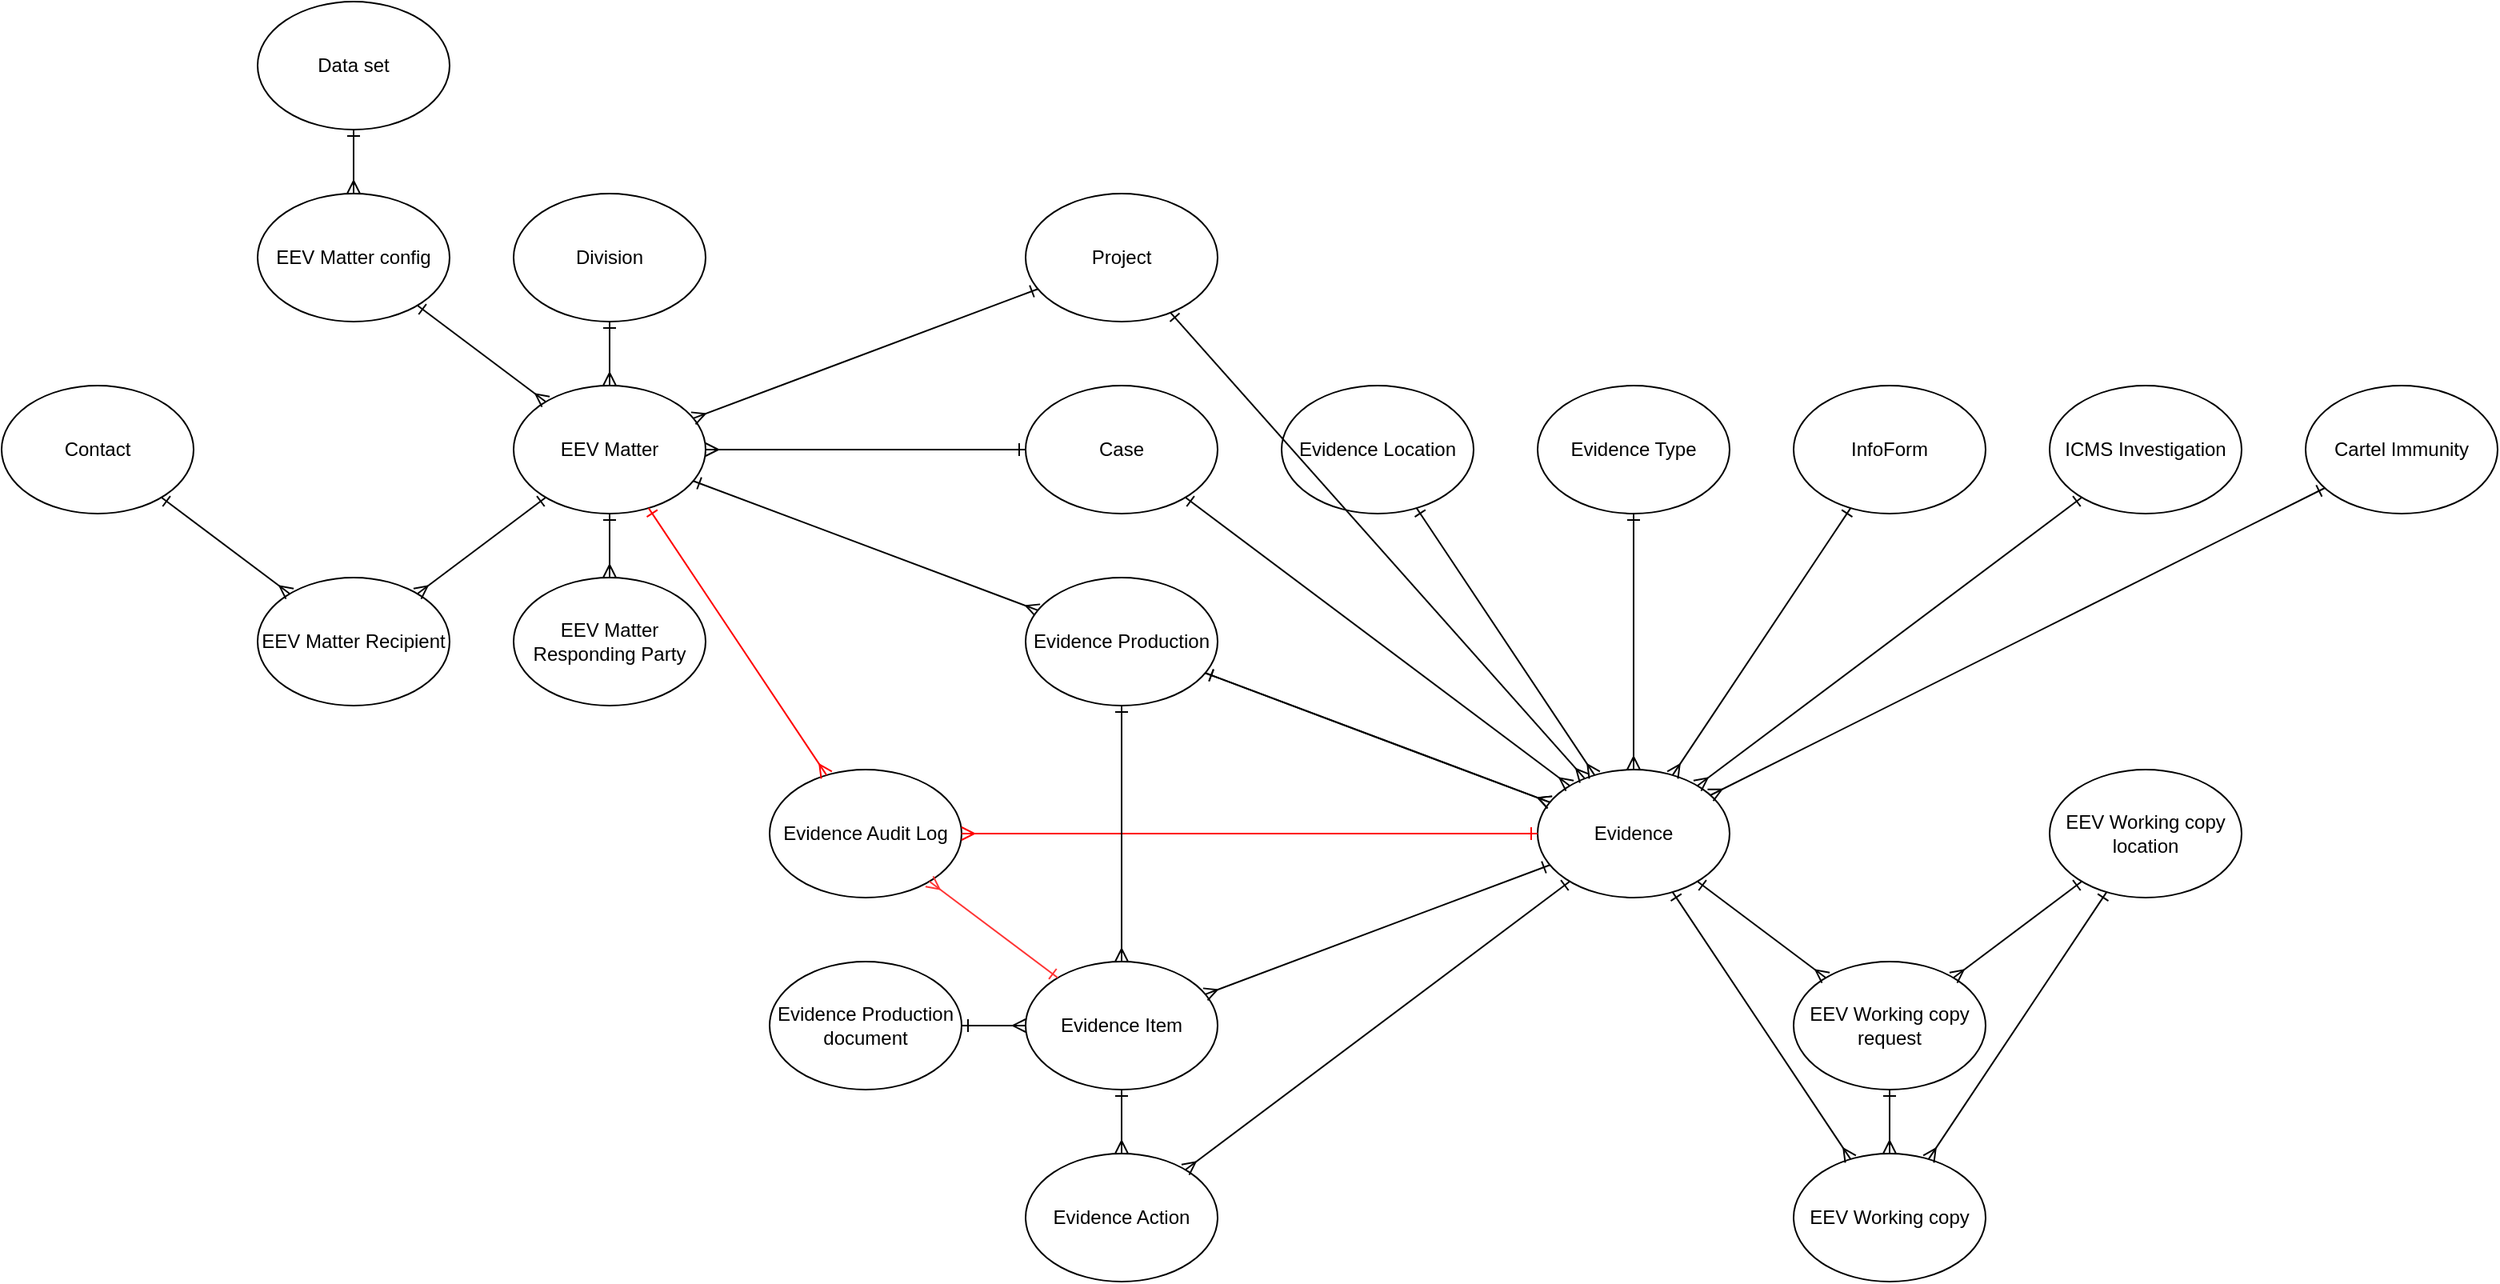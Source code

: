 <mxfile version="26.0.4">
  <diagram name="Page-1" id="cTdNTrZdiVtizNcZopHO">
    <mxGraphModel dx="1434" dy="746" grid="1" gridSize="10" guides="1" tooltips="1" connect="1" arrows="1" fold="1" page="1" pageScale="1" pageWidth="827" pageHeight="1169" math="0" shadow="0">
      <root>
        <mxCell id="0" />
        <mxCell id="1" parent="0" />
        <mxCell id="jPDuKESHbQuXLP3hNdnU-1" value="EEV Matter" style="ellipse;whiteSpace=wrap;html=1;" vertex="1" parent="1">
          <mxGeometry x="360" y="320" width="120" height="80" as="geometry" />
        </mxCell>
        <mxCell id="jPDuKESHbQuXLP3hNdnU-2" value="Case" style="ellipse;whiteSpace=wrap;html=1;" vertex="1" parent="1">
          <mxGeometry x="680" y="320" width="120" height="80" as="geometry" />
        </mxCell>
        <mxCell id="jPDuKESHbQuXLP3hNdnU-3" value="" style="endArrow=ERone;html=1;rounded=0;startArrow=ERmany;startFill=0;endFill=0;" edge="1" parent="1" source="jPDuKESHbQuXLP3hNdnU-1" target="jPDuKESHbQuXLP3hNdnU-2">
          <mxGeometry width="50" height="50" relative="1" as="geometry">
            <mxPoint x="190" y="410" as="sourcePoint" />
            <mxPoint x="240" y="360" as="targetPoint" />
          </mxGeometry>
        </mxCell>
        <mxCell id="jPDuKESHbQuXLP3hNdnU-4" value="Project" style="ellipse;whiteSpace=wrap;html=1;" vertex="1" parent="1">
          <mxGeometry x="680" y="200" width="120" height="80" as="geometry" />
        </mxCell>
        <mxCell id="jPDuKESHbQuXLP3hNdnU-5" value="" style="endArrow=ERone;html=1;rounded=0;startArrow=ERmany;startFill=0;endFill=0;" edge="1" parent="1" source="jPDuKESHbQuXLP3hNdnU-1" target="jPDuKESHbQuXLP3hNdnU-4">
          <mxGeometry width="50" height="50" relative="1" as="geometry">
            <mxPoint x="240" y="300" as="sourcePoint" />
            <mxPoint x="420" y="240" as="targetPoint" />
          </mxGeometry>
        </mxCell>
        <mxCell id="jPDuKESHbQuXLP3hNdnU-6" value="Division" style="ellipse;whiteSpace=wrap;html=1;" vertex="1" parent="1">
          <mxGeometry x="360" y="200" width="120" height="80" as="geometry" />
        </mxCell>
        <mxCell id="jPDuKESHbQuXLP3hNdnU-7" value="" style="endArrow=ERone;html=1;rounded=0;startArrow=ERmany;startFill=0;endFill=0;" edge="1" parent="1" source="jPDuKESHbQuXLP3hNdnU-1" target="jPDuKESHbQuXLP3hNdnU-6">
          <mxGeometry width="50" height="50" relative="1" as="geometry">
            <mxPoint x="250" y="390" as="sourcePoint" />
            <mxPoint x="285" y="233" as="targetPoint" />
          </mxGeometry>
        </mxCell>
        <mxCell id="jPDuKESHbQuXLP3hNdnU-8" value="EEV Matter config" style="ellipse;whiteSpace=wrap;html=1;" vertex="1" parent="1">
          <mxGeometry x="200" y="200" width="120" height="80" as="geometry" />
        </mxCell>
        <mxCell id="jPDuKESHbQuXLP3hNdnU-9" value="" style="endArrow=ERone;html=1;rounded=0;startArrow=ERmany;startFill=0;endFill=0;" edge="1" parent="1" source="jPDuKESHbQuXLP3hNdnU-1" target="jPDuKESHbQuXLP3hNdnU-8">
          <mxGeometry width="50" height="50" relative="1" as="geometry">
            <mxPoint x="270" y="400" as="sourcePoint" />
            <mxPoint x="67" y="283" as="targetPoint" />
          </mxGeometry>
        </mxCell>
        <mxCell id="jPDuKESHbQuXLP3hNdnU-10" value="Data set" style="ellipse;whiteSpace=wrap;html=1;" vertex="1" parent="1">
          <mxGeometry x="200" y="80" width="120" height="80" as="geometry" />
        </mxCell>
        <mxCell id="jPDuKESHbQuXLP3hNdnU-11" value="" style="endArrow=ERone;html=1;rounded=0;startArrow=ERmany;startFill=0;endFill=0;" edge="1" parent="1" source="jPDuKESHbQuXLP3hNdnU-8" target="jPDuKESHbQuXLP3hNdnU-10">
          <mxGeometry width="50" height="50" relative="1" as="geometry">
            <mxPoint x="361" y="368" as="sourcePoint" />
            <mxPoint x="109" y="402" as="targetPoint" />
          </mxGeometry>
        </mxCell>
        <mxCell id="jPDuKESHbQuXLP3hNdnU-12" value="EEV Matter Recipient" style="ellipse;whiteSpace=wrap;html=1;" vertex="1" parent="1">
          <mxGeometry x="200" y="440" width="120" height="80" as="geometry" />
        </mxCell>
        <mxCell id="jPDuKESHbQuXLP3hNdnU-13" value="" style="endArrow=ERone;html=1;rounded=0;startArrow=ERmany;startFill=0;endFill=0;" edge="1" parent="1" source="jPDuKESHbQuXLP3hNdnU-12" target="jPDuKESHbQuXLP3hNdnU-1">
          <mxGeometry width="50" height="50" relative="1" as="geometry">
            <mxPoint x="390" y="340" as="sourcePoint" />
            <mxPoint x="310" y="280" as="targetPoint" />
          </mxGeometry>
        </mxCell>
        <mxCell id="jPDuKESHbQuXLP3hNdnU-14" value="Contact" style="ellipse;whiteSpace=wrap;html=1;" vertex="1" parent="1">
          <mxGeometry x="40" y="320" width="120" height="80" as="geometry" />
        </mxCell>
        <mxCell id="jPDuKESHbQuXLP3hNdnU-15" value="" style="endArrow=ERone;html=1;rounded=0;startArrow=ERmany;startFill=0;endFill=0;" edge="1" parent="1" source="jPDuKESHbQuXLP3hNdnU-12" target="jPDuKESHbQuXLP3hNdnU-14">
          <mxGeometry width="50" height="50" relative="1" as="geometry">
            <mxPoint x="-10" y="480" as="sourcePoint" />
            <mxPoint x="390" y="400" as="targetPoint" />
          </mxGeometry>
        </mxCell>
        <mxCell id="jPDuKESHbQuXLP3hNdnU-16" value="EEV Matter Responding Party" style="ellipse;whiteSpace=wrap;html=1;" vertex="1" parent="1">
          <mxGeometry x="360" y="440" width="120" height="80" as="geometry" />
        </mxCell>
        <mxCell id="jPDuKESHbQuXLP3hNdnU-17" value="" style="endArrow=ERone;html=1;rounded=0;startArrow=ERmany;startFill=0;endFill=0;" edge="1" parent="1" source="jPDuKESHbQuXLP3hNdnU-16" target="jPDuKESHbQuXLP3hNdnU-1">
          <mxGeometry width="50" height="50" relative="1" as="geometry">
            <mxPoint x="310" y="460" as="sourcePoint" />
            <mxPoint x="390" y="400" as="targetPoint" />
          </mxGeometry>
        </mxCell>
        <mxCell id="jPDuKESHbQuXLP3hNdnU-18" value="EEV Working copy" style="ellipse;whiteSpace=wrap;html=1;" vertex="1" parent="1">
          <mxGeometry x="1160" y="800" width="120" height="80" as="geometry" />
        </mxCell>
        <mxCell id="jPDuKESHbQuXLP3hNdnU-19" value="Evidence" style="ellipse;whiteSpace=wrap;html=1;" vertex="1" parent="1">
          <mxGeometry x="1000" y="560" width="120" height="80" as="geometry" />
        </mxCell>
        <mxCell id="jPDuKESHbQuXLP3hNdnU-20" value="" style="endArrow=ERone;html=1;rounded=0;startArrow=ERmany;startFill=0;endFill=0;" edge="1" parent="1" source="jPDuKESHbQuXLP3hNdnU-18" target="jPDuKESHbQuXLP3hNdnU-19">
          <mxGeometry width="50" height="50" relative="1" as="geometry">
            <mxPoint x="1270" y="420" as="sourcePoint" />
            <mxPoint x="1350" y="360" as="targetPoint" />
          </mxGeometry>
        </mxCell>
        <mxCell id="jPDuKESHbQuXLP3hNdnU-21" value="EEV Working copy request" style="ellipse;whiteSpace=wrap;html=1;" vertex="1" parent="1">
          <mxGeometry x="1160" y="680" width="120" height="80" as="geometry" />
        </mxCell>
        <mxCell id="jPDuKESHbQuXLP3hNdnU-22" value="" style="endArrow=ERone;html=1;rounded=0;startArrow=ERmany;startFill=0;endFill=0;" edge="1" parent="1" source="jPDuKESHbQuXLP3hNdnU-18" target="jPDuKESHbQuXLP3hNdnU-21">
          <mxGeometry width="50" height="50" relative="1" as="geometry">
            <mxPoint x="1460" y="690" as="sourcePoint" />
            <mxPoint x="1164" y="625" as="targetPoint" />
          </mxGeometry>
        </mxCell>
        <mxCell id="jPDuKESHbQuXLP3hNdnU-24" value="EEV Working copy location" style="ellipse;whiteSpace=wrap;html=1;" vertex="1" parent="1">
          <mxGeometry x="1320" y="560" width="120" height="80" as="geometry" />
        </mxCell>
        <mxCell id="jPDuKESHbQuXLP3hNdnU-25" value="" style="endArrow=ERone;html=1;rounded=0;startArrow=ERmany;startFill=0;endFill=0;" edge="1" parent="1" source="jPDuKESHbQuXLP3hNdnU-21" target="jPDuKESHbQuXLP3hNdnU-19">
          <mxGeometry width="50" height="50" relative="1" as="geometry">
            <mxPoint x="1248" y="676" as="sourcePoint" />
            <mxPoint x="1202" y="629" as="targetPoint" />
          </mxGeometry>
        </mxCell>
        <mxCell id="jPDuKESHbQuXLP3hNdnU-26" value="" style="endArrow=ERone;html=1;rounded=0;startArrow=ERmany;startFill=0;endFill=0;" edge="1" parent="1" source="jPDuKESHbQuXLP3hNdnU-21" target="jPDuKESHbQuXLP3hNdnU-24">
          <mxGeometry width="50" height="50" relative="1" as="geometry">
            <mxPoint x="1480" y="720" as="sourcePoint" />
            <mxPoint x="1270" y="640" as="targetPoint" />
          </mxGeometry>
        </mxCell>
        <mxCell id="jPDuKESHbQuXLP3hNdnU-27" value="" style="endArrow=ERone;html=1;rounded=0;startArrow=ERmany;startFill=0;endFill=0;" edge="1" parent="1" source="jPDuKESHbQuXLP3hNdnU-18" target="jPDuKESHbQuXLP3hNdnU-24">
          <mxGeometry width="50" height="50" relative="1" as="geometry">
            <mxPoint x="1370" y="860" as="sourcePoint" />
            <mxPoint x="1480" y="820" as="targetPoint" />
          </mxGeometry>
        </mxCell>
        <mxCell id="jPDuKESHbQuXLP3hNdnU-28" value="" style="endArrow=ERone;html=1;rounded=0;startArrow=ERmany;startFill=0;endFill=0;" edge="1" parent="1" source="jPDuKESHbQuXLP3hNdnU-19" target="jPDuKESHbQuXLP3hNdnU-2">
          <mxGeometry width="50" height="50" relative="1" as="geometry">
            <mxPoint x="430" y="740" as="sourcePoint" />
            <mxPoint x="350" y="680" as="targetPoint" />
          </mxGeometry>
        </mxCell>
        <mxCell id="jPDuKESHbQuXLP3hNdnU-29" value="InfoForm" style="ellipse;whiteSpace=wrap;html=1;" vertex="1" parent="1">
          <mxGeometry x="1160" y="320" width="120" height="80" as="geometry" />
        </mxCell>
        <mxCell id="jPDuKESHbQuXLP3hNdnU-30" value="" style="endArrow=ERone;html=1;rounded=0;startArrow=ERmany;startFill=0;endFill=0;" edge="1" parent="1" source="jPDuKESHbQuXLP3hNdnU-19" target="jPDuKESHbQuXLP3hNdnU-29">
          <mxGeometry width="50" height="50" relative="1" as="geometry">
            <mxPoint x="630" y="520" as="sourcePoint" />
            <mxPoint x="590" y="410" as="targetPoint" />
          </mxGeometry>
        </mxCell>
        <mxCell id="jPDuKESHbQuXLP3hNdnU-31" value="" style="endArrow=ERone;html=1;rounded=0;startArrow=ERmany;startFill=0;endFill=0;" edge="1" parent="1" source="jPDuKESHbQuXLP3hNdnU-36" target="jPDuKESHbQuXLP3hNdnU-1">
          <mxGeometry width="50" height="50" relative="1" as="geometry">
            <mxPoint x="520" y="530" as="sourcePoint" />
            <mxPoint x="726" y="407" as="targetPoint" />
          </mxGeometry>
        </mxCell>
        <mxCell id="jPDuKESHbQuXLP3hNdnU-32" value="Evidence Location" style="ellipse;whiteSpace=wrap;html=1;" vertex="1" parent="1">
          <mxGeometry x="840" y="320" width="120" height="80" as="geometry" />
        </mxCell>
        <mxCell id="jPDuKESHbQuXLP3hNdnU-33" value="" style="endArrow=ERone;html=1;rounded=0;startArrow=ERmany;startFill=0;endFill=0;" edge="1" parent="1" source="jPDuKESHbQuXLP3hNdnU-19" target="jPDuKESHbQuXLP3hNdnU-32">
          <mxGeometry width="50" height="50" relative="1" as="geometry">
            <mxPoint x="520" y="740" as="sourcePoint" />
            <mxPoint x="454" y="407" as="targetPoint" />
          </mxGeometry>
        </mxCell>
        <mxCell id="jPDuKESHbQuXLP3hNdnU-34" value="Evidence Type" style="ellipse;whiteSpace=wrap;html=1;" vertex="1" parent="1">
          <mxGeometry x="1000" y="320" width="120" height="80" as="geometry" />
        </mxCell>
        <mxCell id="jPDuKESHbQuXLP3hNdnU-35" value="" style="endArrow=ERone;html=1;rounded=0;startArrow=ERmany;startFill=0;endFill=0;" edge="1" parent="1" source="jPDuKESHbQuXLP3hNdnU-19" target="jPDuKESHbQuXLP3hNdnU-34">
          <mxGeometry width="50" height="50" relative="1" as="geometry">
            <mxPoint x="670" y="590" as="sourcePoint" />
            <mxPoint x="910" y="410" as="targetPoint" />
          </mxGeometry>
        </mxCell>
        <mxCell id="jPDuKESHbQuXLP3hNdnU-37" value="" style="endArrow=ERone;html=1;rounded=0;startArrow=ERmany;startFill=0;endFill=0;" edge="1" parent="1" source="jPDuKESHbQuXLP3hNdnU-19" target="jPDuKESHbQuXLP3hNdnU-36">
          <mxGeometry width="50" height="50" relative="1" as="geometry">
            <mxPoint x="680" y="612" as="sourcePoint" />
            <mxPoint x="1064" y="420" as="targetPoint" />
          </mxGeometry>
        </mxCell>
        <mxCell id="jPDuKESHbQuXLP3hNdnU-38" value="ICMS Investigation" style="ellipse;whiteSpace=wrap;html=1;" vertex="1" parent="1">
          <mxGeometry x="1320" y="320" width="120" height="80" as="geometry" />
        </mxCell>
        <mxCell id="jPDuKESHbQuXLP3hNdnU-39" value="" style="endArrow=ERone;html=1;rounded=0;startArrow=ERmany;startFill=0;endFill=0;" edge="1" parent="1" source="jPDuKESHbQuXLP3hNdnU-19" target="jPDuKESHbQuXLP3hNdnU-38">
          <mxGeometry width="50" height="50" relative="1" as="geometry">
            <mxPoint x="770" y="620" as="sourcePoint" />
            <mxPoint x="1306" y="420" as="targetPoint" />
          </mxGeometry>
        </mxCell>
        <mxCell id="jPDuKESHbQuXLP3hNdnU-40" value="" style="endArrow=ERone;html=1;rounded=0;startArrow=ERmany;startFill=0;endFill=0;" edge="1" parent="1" source="jPDuKESHbQuXLP3hNdnU-19" target="jPDuKESHbQuXLP3hNdnU-4">
          <mxGeometry width="50" height="50" relative="1" as="geometry">
            <mxPoint x="620" y="500" as="sourcePoint" />
            <mxPoint x="620" y="340" as="targetPoint" />
          </mxGeometry>
        </mxCell>
        <mxCell id="jPDuKESHbQuXLP3hNdnU-41" value="Cartel Immunity" style="ellipse;whiteSpace=wrap;html=1;" vertex="1" parent="1">
          <mxGeometry x="1480" y="320" width="120" height="80" as="geometry" />
        </mxCell>
        <mxCell id="jPDuKESHbQuXLP3hNdnU-42" value="" style="endArrow=ERone;html=1;rounded=0;startArrow=ERmany;startFill=0;endFill=0;" edge="1" parent="1" source="jPDuKESHbQuXLP3hNdnU-19" target="jPDuKESHbQuXLP3hNdnU-41">
          <mxGeometry width="50" height="50" relative="1" as="geometry">
            <mxPoint x="645" y="594" as="sourcePoint" />
            <mxPoint x="1335" y="386" as="targetPoint" />
          </mxGeometry>
        </mxCell>
        <mxCell id="jPDuKESHbQuXLP3hNdnU-43" value="Evidence Action" style="ellipse;whiteSpace=wrap;html=1;" vertex="1" parent="1">
          <mxGeometry x="680" y="800" width="120" height="80" as="geometry" />
        </mxCell>
        <mxCell id="jPDuKESHbQuXLP3hNdnU-44" value="" style="endArrow=ERone;html=1;rounded=0;startArrow=ERmany;startFill=0;endFill=0;" edge="1" parent="1" source="jPDuKESHbQuXLP3hNdnU-43" target="jPDuKESHbQuXLP3hNdnU-19">
          <mxGeometry width="50" height="50" relative="1" as="geometry">
            <mxPoint x="566" y="573" as="sourcePoint" />
            <mxPoint x="454" y="407" as="targetPoint" />
          </mxGeometry>
        </mxCell>
        <mxCell id="jPDuKESHbQuXLP3hNdnU-45" value="Evidence Item" style="ellipse;whiteSpace=wrap;html=1;" vertex="1" parent="1">
          <mxGeometry x="680" y="680" width="120" height="80" as="geometry" />
        </mxCell>
        <mxCell id="jPDuKESHbQuXLP3hNdnU-46" value="" style="endArrow=ERone;html=1;rounded=0;startArrow=ERmany;startFill=0;endFill=0;" edge="1" parent="1" source="jPDuKESHbQuXLP3hNdnU-43" target="jPDuKESHbQuXLP3hNdnU-45">
          <mxGeometry width="50" height="50" relative="1" as="geometry">
            <mxPoint x="800" y="1004" as="sourcePoint" />
            <mxPoint x="910" y="900" as="targetPoint" />
          </mxGeometry>
        </mxCell>
        <mxCell id="jPDuKESHbQuXLP3hNdnU-47" value="Evidence Audit Log" style="ellipse;whiteSpace=wrap;html=1;" vertex="1" parent="1">
          <mxGeometry x="520" y="560" width="120" height="80" as="geometry" />
        </mxCell>
        <mxCell id="jPDuKESHbQuXLP3hNdnU-48" value="" style="endArrow=ERone;html=1;rounded=0;startArrow=ERmany;startFill=0;endFill=0;strokeColor=#FF0000;" edge="1" parent="1" source="jPDuKESHbQuXLP3hNdnU-47" target="jPDuKESHbQuXLP3hNdnU-1">
          <mxGeometry width="50" height="50" relative="1" as="geometry">
            <mxPoint x="470" y="700" as="sourcePoint" />
            <mxPoint x="550" y="640" as="targetPoint" />
          </mxGeometry>
        </mxCell>
        <mxCell id="jPDuKESHbQuXLP3hNdnU-49" value="" style="endArrow=ERone;html=1;rounded=0;startArrow=ERmany;startFill=0;endFill=0;strokeColor=#FF0000;" edge="1" parent="1" source="jPDuKESHbQuXLP3hNdnU-47" target="jPDuKESHbQuXLP3hNdnU-19">
          <mxGeometry width="50" height="50" relative="1" as="geometry">
            <mxPoint x="250" y="934" as="sourcePoint" />
            <mxPoint x="376" y="650" as="targetPoint" />
          </mxGeometry>
        </mxCell>
        <mxCell id="jPDuKESHbQuXLP3hNdnU-50" value="" style="endArrow=ERone;html=1;rounded=0;startArrow=ERmany;startFill=0;endFill=0;strokeColor=#FF3333;" edge="1" parent="1" source="jPDuKESHbQuXLP3hNdnU-47" target="jPDuKESHbQuXLP3hNdnU-45">
          <mxGeometry width="50" height="50" relative="1" as="geometry">
            <mxPoint x="650" y="1010" as="sourcePoint" />
            <mxPoint x="858" y="790" as="targetPoint" />
          </mxGeometry>
        </mxCell>
        <mxCell id="jPDuKESHbQuXLP3hNdnU-51" value="" style="endArrow=ERone;html=1;rounded=0;startArrow=ERmany;startFill=0;endFill=0;" edge="1" parent="1" source="jPDuKESHbQuXLP3hNdnU-45" target="jPDuKESHbQuXLP3hNdnU-19">
          <mxGeometry width="50" height="50" relative="1" as="geometry">
            <mxPoint x="470" y="700" as="sourcePoint" />
            <mxPoint x="550" y="640" as="targetPoint" />
          </mxGeometry>
        </mxCell>
        <mxCell id="jPDuKESHbQuXLP3hNdnU-52" value="" style="endArrow=ERone;html=1;rounded=0;startArrow=ERmany;startFill=0;endFill=0;" edge="1" parent="1" source="jPDuKESHbQuXLP3hNdnU-45" target="jPDuKESHbQuXLP3hNdnU-36">
          <mxGeometry width="50" height="50" relative="1" as="geometry">
            <mxPoint x="802" y="750" as="sourcePoint" />
            <mxPoint x="1018" y="670" as="targetPoint" />
          </mxGeometry>
        </mxCell>
        <mxCell id="jPDuKESHbQuXLP3hNdnU-53" value="Evidence Production document" style="ellipse;whiteSpace=wrap;html=1;" vertex="1" parent="1">
          <mxGeometry x="520" y="680" width="120" height="80" as="geometry" />
        </mxCell>
        <mxCell id="jPDuKESHbQuXLP3hNdnU-54" value="" style="endArrow=ERone;html=1;rounded=0;startArrow=ERmany;startFill=0;endFill=0;" edge="1" parent="1" source="jPDuKESHbQuXLP3hNdnU-45" target="jPDuKESHbQuXLP3hNdnU-53">
          <mxGeometry width="50" height="50" relative="1" as="geometry">
            <mxPoint x="630" y="680" as="sourcePoint" />
            <mxPoint x="710" y="740" as="targetPoint" />
          </mxGeometry>
        </mxCell>
        <mxCell id="jPDuKESHbQuXLP3hNdnU-55" value="" style="endArrow=ERone;html=1;rounded=0;startArrow=ERmany;startFill=0;endFill=0;" edge="1" parent="1" source="jPDuKESHbQuXLP3hNdnU-19" target="jPDuKESHbQuXLP3hNdnU-36">
          <mxGeometry width="50" height="50" relative="1" as="geometry">
            <mxPoint x="1008" y="580" as="sourcePoint" />
            <mxPoint x="472" y="380" as="targetPoint" />
          </mxGeometry>
        </mxCell>
        <mxCell id="jPDuKESHbQuXLP3hNdnU-36" value="Evidence Production" style="ellipse;whiteSpace=wrap;html=1;" vertex="1" parent="1">
          <mxGeometry x="680" y="440" width="120" height="80" as="geometry" />
        </mxCell>
      </root>
    </mxGraphModel>
  </diagram>
</mxfile>
